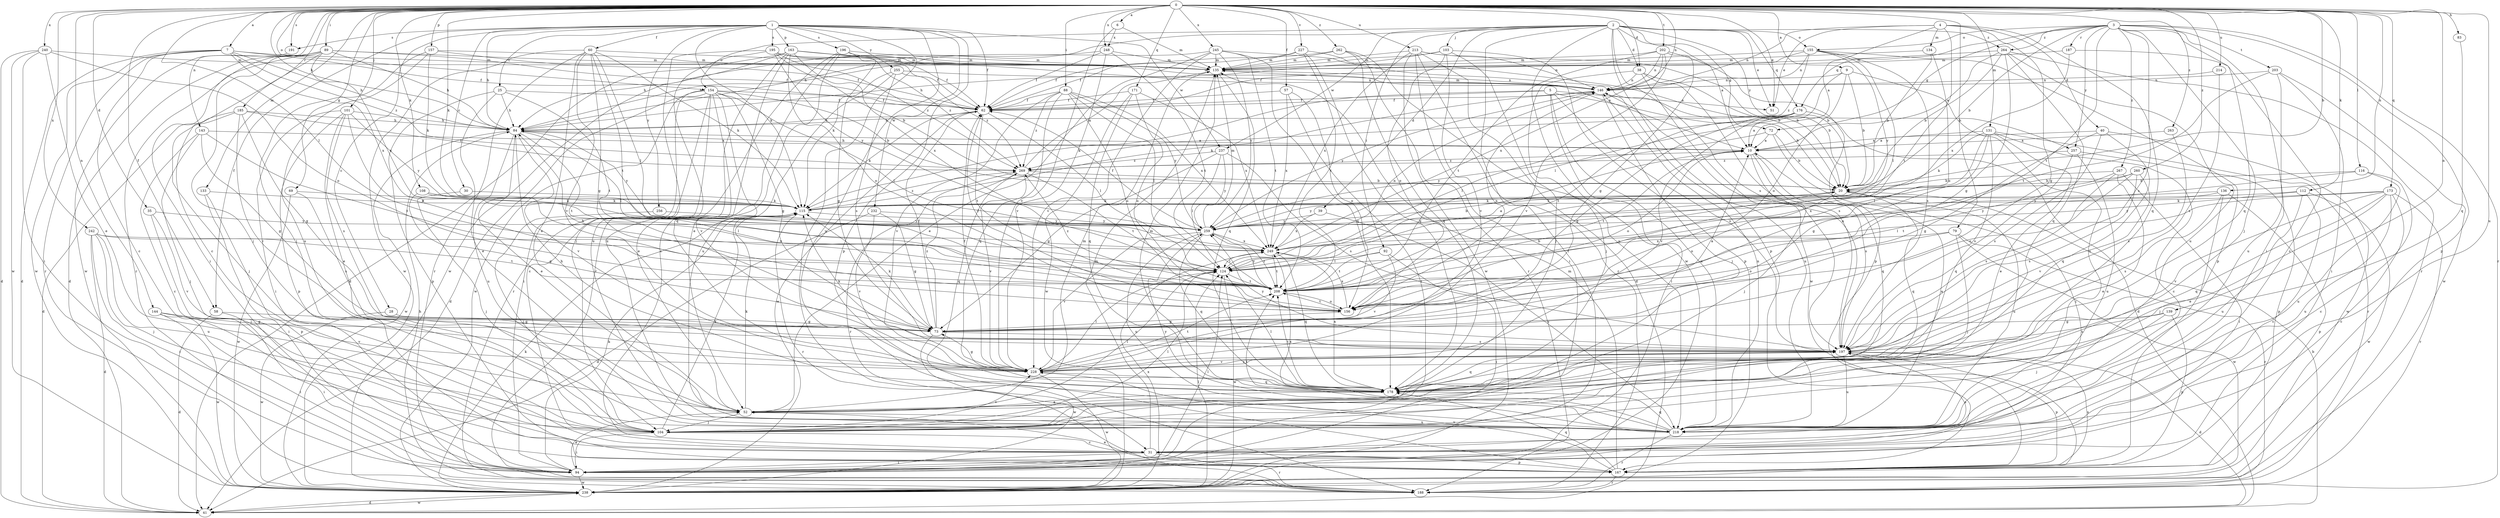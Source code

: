 strict digraph  {
0;
1;
2;
3;
4;
5;
6;
7;
9;
10;
20;
25;
28;
30;
31;
35;
38;
39;
40;
41;
51;
52;
57;
58;
60;
62;
69;
72;
73;
79;
83;
84;
88;
89;
92;
94;
101;
103;
104;
108;
112;
115;
116;
124;
131;
133;
134;
135;
136;
139;
143;
144;
146;
154;
155;
156;
157;
163;
167;
171;
173;
176;
178;
185;
187;
188;
191;
195;
196;
197;
202;
203;
208;
213;
214;
218;
227;
228;
232;
237;
238;
240;
242;
245;
248;
249;
255;
256;
257;
259;
260;
262;
263;
264;
267;
269;
0 -> 6  [label=a];
0 -> 7  [label=a];
0 -> 9  [label=a];
0 -> 20  [label=b];
0 -> 35  [label=d];
0 -> 38  [label=d];
0 -> 51  [label=e];
0 -> 57  [label=f];
0 -> 58  [label=f];
0 -> 69  [label=g];
0 -> 79  [label=h];
0 -> 83  [label=h];
0 -> 84  [label=h];
0 -> 88  [label=i];
0 -> 89  [label=i];
0 -> 101  [label=j];
0 -> 108  [label=k];
0 -> 112  [label=k];
0 -> 115  [label=k];
0 -> 116  [label=l];
0 -> 124  [label=l];
0 -> 131  [label=m];
0 -> 133  [label=m];
0 -> 136  [label=n];
0 -> 139  [label=n];
0 -> 143  [label=n];
0 -> 144  [label=n];
0 -> 146  [label=n];
0 -> 154  [label=o];
0 -> 157  [label=p];
0 -> 171  [label=q];
0 -> 173  [label=q];
0 -> 185  [label=r];
0 -> 191  [label=s];
0 -> 202  [label=t];
0 -> 213  [label=u];
0 -> 214  [label=u];
0 -> 218  [label=u];
0 -> 227  [label=v];
0 -> 240  [label=x];
0 -> 242  [label=x];
0 -> 245  [label=x];
0 -> 248  [label=x];
0 -> 260  [label=z];
0 -> 262  [label=z];
0 -> 263  [label=z];
1 -> 25  [label=c];
1 -> 28  [label=c];
1 -> 30  [label=c];
1 -> 31  [label=c];
1 -> 58  [label=f];
1 -> 60  [label=f];
1 -> 62  [label=f];
1 -> 84  [label=h];
1 -> 115  [label=k];
1 -> 163  [label=p];
1 -> 167  [label=p];
1 -> 191  [label=s];
1 -> 195  [label=s];
1 -> 196  [label=s];
1 -> 218  [label=u];
1 -> 232  [label=w];
1 -> 237  [label=w];
1 -> 255  [label=y];
1 -> 256  [label=y];
2 -> 10  [label=a];
2 -> 38  [label=d];
2 -> 39  [label=d];
2 -> 51  [label=e];
2 -> 72  [label=g];
2 -> 84  [label=h];
2 -> 92  [label=i];
2 -> 94  [label=i];
2 -> 103  [label=j];
2 -> 154  [label=o];
2 -> 155  [label=o];
2 -> 167  [label=p];
2 -> 176  [label=q];
2 -> 197  [label=s];
2 -> 237  [label=w];
2 -> 238  [label=w];
2 -> 257  [label=y];
2 -> 264  [label=z];
3 -> 20  [label=b];
3 -> 72  [label=g];
3 -> 94  [label=i];
3 -> 104  [label=j];
3 -> 155  [label=o];
3 -> 167  [label=p];
3 -> 176  [label=q];
3 -> 178  [label=q];
3 -> 187  [label=r];
3 -> 188  [label=r];
3 -> 197  [label=s];
3 -> 203  [label=t];
3 -> 208  [label=t];
3 -> 257  [label=y];
3 -> 264  [label=z];
3 -> 267  [label=z];
4 -> 10  [label=a];
4 -> 40  [label=d];
4 -> 51  [label=e];
4 -> 73  [label=g];
4 -> 134  [label=m];
4 -> 146  [label=n];
4 -> 178  [label=q];
4 -> 208  [label=t];
5 -> 20  [label=b];
5 -> 51  [label=e];
5 -> 62  [label=f];
5 -> 94  [label=i];
5 -> 115  [label=k];
5 -> 197  [label=s];
5 -> 218  [label=u];
6 -> 135  [label=m];
6 -> 228  [label=v];
6 -> 248  [label=x];
7 -> 31  [label=c];
7 -> 41  [label=d];
7 -> 62  [label=f];
7 -> 84  [label=h];
7 -> 135  [label=m];
7 -> 188  [label=r];
7 -> 238  [label=w];
7 -> 249  [label=x];
7 -> 269  [label=z];
9 -> 20  [label=b];
9 -> 124  [label=l];
9 -> 146  [label=n];
9 -> 156  [label=o];
9 -> 218  [label=u];
10 -> 84  [label=h];
10 -> 104  [label=j];
10 -> 156  [label=o];
10 -> 178  [label=q];
10 -> 197  [label=s];
10 -> 208  [label=t];
10 -> 269  [label=z];
20 -> 115  [label=k];
20 -> 156  [label=o];
20 -> 178  [label=q];
20 -> 218  [label=u];
20 -> 259  [label=y];
25 -> 52  [label=e];
25 -> 62  [label=f];
25 -> 84  [label=h];
25 -> 167  [label=p];
25 -> 208  [label=t];
28 -> 73  [label=g];
28 -> 238  [label=w];
30 -> 104  [label=j];
30 -> 115  [label=k];
31 -> 94  [label=i];
31 -> 135  [label=m];
31 -> 167  [label=p];
31 -> 188  [label=r];
31 -> 197  [label=s];
35 -> 104  [label=j];
35 -> 228  [label=v];
35 -> 259  [label=y];
38 -> 20  [label=b];
38 -> 104  [label=j];
38 -> 146  [label=n];
38 -> 197  [label=s];
38 -> 238  [label=w];
39 -> 218  [label=u];
39 -> 249  [label=x];
39 -> 259  [label=y];
40 -> 10  [label=a];
40 -> 73  [label=g];
40 -> 178  [label=q];
40 -> 197  [label=s];
40 -> 238  [label=w];
41 -> 20  [label=b];
41 -> 238  [label=w];
52 -> 104  [label=j];
52 -> 115  [label=k];
52 -> 124  [label=l];
52 -> 135  [label=m];
52 -> 218  [label=u];
57 -> 62  [label=f];
57 -> 94  [label=i];
57 -> 156  [label=o];
57 -> 249  [label=x];
58 -> 41  [label=d];
58 -> 73  [label=g];
58 -> 94  [label=i];
60 -> 52  [label=e];
60 -> 73  [label=g];
60 -> 115  [label=k];
60 -> 124  [label=l];
60 -> 135  [label=m];
60 -> 188  [label=r];
60 -> 208  [label=t];
60 -> 228  [label=v];
60 -> 238  [label=w];
62 -> 84  [label=h];
62 -> 115  [label=k];
62 -> 124  [label=l];
62 -> 208  [label=t];
62 -> 238  [label=w];
69 -> 115  [label=k];
69 -> 197  [label=s];
69 -> 238  [label=w];
72 -> 10  [label=a];
72 -> 20  [label=b];
72 -> 94  [label=i];
72 -> 259  [label=y];
73 -> 10  [label=a];
73 -> 62  [label=f];
73 -> 115  [label=k];
73 -> 197  [label=s];
73 -> 238  [label=w];
73 -> 269  [label=z];
79 -> 104  [label=j];
79 -> 156  [label=o];
79 -> 188  [label=r];
79 -> 238  [label=w];
79 -> 249  [label=x];
83 -> 178  [label=q];
84 -> 10  [label=a];
84 -> 52  [label=e];
84 -> 124  [label=l];
84 -> 208  [label=t];
84 -> 218  [label=u];
84 -> 228  [label=v];
84 -> 238  [label=w];
84 -> 259  [label=y];
88 -> 62  [label=f];
88 -> 124  [label=l];
88 -> 156  [label=o];
88 -> 178  [label=q];
88 -> 228  [label=v];
88 -> 249  [label=x];
88 -> 259  [label=y];
88 -> 269  [label=z];
89 -> 31  [label=c];
89 -> 41  [label=d];
89 -> 62  [label=f];
89 -> 84  [label=h];
89 -> 94  [label=i];
89 -> 104  [label=j];
89 -> 135  [label=m];
89 -> 188  [label=r];
89 -> 249  [label=x];
92 -> 94  [label=i];
92 -> 124  [label=l];
92 -> 208  [label=t];
92 -> 228  [label=v];
94 -> 52  [label=e];
94 -> 115  [label=k];
94 -> 124  [label=l];
94 -> 238  [label=w];
101 -> 52  [label=e];
101 -> 84  [label=h];
101 -> 94  [label=i];
101 -> 167  [label=p];
101 -> 197  [label=s];
101 -> 208  [label=t];
101 -> 259  [label=y];
103 -> 84  [label=h];
103 -> 104  [label=j];
103 -> 135  [label=m];
103 -> 156  [label=o];
103 -> 167  [label=p];
103 -> 228  [label=v];
104 -> 31  [label=c];
104 -> 94  [label=i];
104 -> 115  [label=k];
104 -> 124  [label=l];
104 -> 228  [label=v];
108 -> 73  [label=g];
108 -> 115  [label=k];
108 -> 124  [label=l];
112 -> 31  [label=c];
112 -> 115  [label=k];
112 -> 218  [label=u];
112 -> 238  [label=w];
112 -> 259  [label=y];
115 -> 188  [label=r];
115 -> 259  [label=y];
115 -> 269  [label=z];
116 -> 20  [label=b];
116 -> 31  [label=c];
116 -> 218  [label=u];
116 -> 259  [label=y];
124 -> 10  [label=a];
124 -> 146  [label=n];
124 -> 208  [label=t];
124 -> 238  [label=w];
131 -> 10  [label=a];
131 -> 31  [label=c];
131 -> 52  [label=e];
131 -> 73  [label=g];
131 -> 115  [label=k];
131 -> 124  [label=l];
131 -> 188  [label=r];
131 -> 197  [label=s];
133 -> 94  [label=i];
133 -> 115  [label=k];
133 -> 167  [label=p];
134 -> 20  [label=b];
134 -> 135  [label=m];
134 -> 156  [label=o];
135 -> 146  [label=n];
135 -> 178  [label=q];
136 -> 104  [label=j];
136 -> 115  [label=k];
136 -> 167  [label=p];
136 -> 197  [label=s];
136 -> 259  [label=y];
139 -> 73  [label=g];
139 -> 104  [label=j];
139 -> 167  [label=p];
139 -> 197  [label=s];
143 -> 10  [label=a];
143 -> 31  [label=c];
143 -> 73  [label=g];
143 -> 104  [label=j];
143 -> 208  [label=t];
144 -> 73  [label=g];
144 -> 94  [label=i];
144 -> 228  [label=v];
144 -> 238  [label=w];
146 -> 62  [label=f];
146 -> 104  [label=j];
146 -> 115  [label=k];
146 -> 135  [label=m];
146 -> 218  [label=u];
146 -> 259  [label=y];
154 -> 20  [label=b];
154 -> 31  [label=c];
154 -> 41  [label=d];
154 -> 52  [label=e];
154 -> 62  [label=f];
154 -> 73  [label=g];
154 -> 94  [label=i];
154 -> 124  [label=l];
154 -> 188  [label=r];
154 -> 228  [label=v];
154 -> 238  [label=w];
155 -> 62  [label=f];
155 -> 124  [label=l];
155 -> 135  [label=m];
155 -> 146  [label=n];
155 -> 167  [label=p];
155 -> 197  [label=s];
155 -> 259  [label=y];
155 -> 269  [label=z];
156 -> 62  [label=f];
156 -> 73  [label=g];
156 -> 84  [label=h];
156 -> 146  [label=n];
156 -> 208  [label=t];
156 -> 249  [label=x];
157 -> 62  [label=f];
157 -> 104  [label=j];
157 -> 115  [label=k];
157 -> 135  [label=m];
157 -> 218  [label=u];
163 -> 41  [label=d];
163 -> 62  [label=f];
163 -> 135  [label=m];
163 -> 156  [label=o];
163 -> 178  [label=q];
163 -> 218  [label=u];
163 -> 238  [label=w];
163 -> 249  [label=x];
163 -> 269  [label=z];
167 -> 52  [label=e];
167 -> 135  [label=m];
167 -> 178  [label=q];
167 -> 188  [label=r];
167 -> 197  [label=s];
167 -> 228  [label=v];
171 -> 62  [label=f];
171 -> 156  [label=o];
171 -> 178  [label=q];
171 -> 238  [label=w];
171 -> 249  [label=x];
173 -> 31  [label=c];
173 -> 52  [label=e];
173 -> 115  [label=k];
173 -> 124  [label=l];
173 -> 178  [label=q];
173 -> 188  [label=r];
173 -> 218  [label=u];
173 -> 228  [label=v];
176 -> 10  [label=a];
176 -> 41  [label=d];
176 -> 73  [label=g];
176 -> 84  [label=h];
176 -> 124  [label=l];
176 -> 208  [label=t];
176 -> 228  [label=v];
178 -> 52  [label=e];
178 -> 84  [label=h];
178 -> 124  [label=l];
178 -> 135  [label=m];
178 -> 208  [label=t];
178 -> 249  [label=x];
185 -> 41  [label=d];
185 -> 73  [label=g];
185 -> 84  [label=h];
185 -> 104  [label=j];
185 -> 228  [label=v];
185 -> 269  [label=z];
187 -> 31  [label=c];
187 -> 135  [label=m];
187 -> 249  [label=x];
188 -> 84  [label=h];
191 -> 238  [label=w];
195 -> 10  [label=a];
195 -> 20  [label=b];
195 -> 62  [label=f];
195 -> 104  [label=j];
195 -> 135  [label=m];
195 -> 218  [label=u];
195 -> 259  [label=y];
195 -> 269  [label=z];
196 -> 31  [label=c];
196 -> 52  [label=e];
196 -> 115  [label=k];
196 -> 135  [label=m];
196 -> 146  [label=n];
196 -> 188  [label=r];
197 -> 41  [label=d];
197 -> 115  [label=k];
197 -> 146  [label=n];
197 -> 167  [label=p];
197 -> 178  [label=q];
197 -> 218  [label=u];
197 -> 228  [label=v];
197 -> 259  [label=y];
202 -> 73  [label=g];
202 -> 135  [label=m];
202 -> 146  [label=n];
202 -> 167  [label=p];
202 -> 208  [label=t];
202 -> 228  [label=v];
202 -> 249  [label=x];
203 -> 94  [label=i];
203 -> 146  [label=n];
203 -> 208  [label=t];
203 -> 218  [label=u];
203 -> 238  [label=w];
208 -> 20  [label=b];
208 -> 156  [label=o];
208 -> 259  [label=y];
208 -> 269  [label=z];
213 -> 20  [label=b];
213 -> 41  [label=d];
213 -> 94  [label=i];
213 -> 135  [label=m];
213 -> 146  [label=n];
213 -> 188  [label=r];
213 -> 238  [label=w];
213 -> 249  [label=x];
214 -> 146  [label=n];
214 -> 197  [label=s];
218 -> 10  [label=a];
218 -> 146  [label=n];
218 -> 178  [label=q];
218 -> 188  [label=r];
218 -> 208  [label=t];
218 -> 249  [label=x];
218 -> 259  [label=y];
227 -> 20  [label=b];
227 -> 62  [label=f];
227 -> 135  [label=m];
227 -> 178  [label=q];
227 -> 208  [label=t];
228 -> 62  [label=f];
228 -> 73  [label=g];
228 -> 124  [label=l];
228 -> 178  [label=q];
228 -> 197  [label=s];
228 -> 208  [label=t];
228 -> 238  [label=w];
232 -> 41  [label=d];
232 -> 73  [label=g];
232 -> 228  [label=v];
232 -> 259  [label=y];
237 -> 73  [label=g];
237 -> 124  [label=l];
237 -> 197  [label=s];
237 -> 259  [label=y];
237 -> 269  [label=z];
238 -> 41  [label=d];
238 -> 115  [label=k];
238 -> 124  [label=l];
238 -> 249  [label=x];
240 -> 41  [label=d];
240 -> 52  [label=e];
240 -> 94  [label=i];
240 -> 135  [label=m];
240 -> 156  [label=o];
240 -> 238  [label=w];
242 -> 41  [label=d];
242 -> 94  [label=i];
242 -> 104  [label=j];
242 -> 208  [label=t];
242 -> 218  [label=u];
242 -> 249  [label=x];
245 -> 20  [label=b];
245 -> 52  [label=e];
245 -> 84  [label=h];
245 -> 135  [label=m];
245 -> 178  [label=q];
245 -> 208  [label=t];
245 -> 228  [label=v];
245 -> 259  [label=y];
248 -> 62  [label=f];
248 -> 84  [label=h];
248 -> 135  [label=m];
248 -> 208  [label=t];
248 -> 228  [label=v];
249 -> 124  [label=l];
249 -> 178  [label=q];
249 -> 208  [label=t];
255 -> 73  [label=g];
255 -> 146  [label=n];
255 -> 197  [label=s];
255 -> 218  [label=u];
255 -> 269  [label=z];
256 -> 104  [label=j];
256 -> 259  [label=y];
257 -> 167  [label=p];
257 -> 178  [label=q];
257 -> 218  [label=u];
257 -> 269  [label=z];
259 -> 20  [label=b];
259 -> 62  [label=f];
259 -> 135  [label=m];
259 -> 178  [label=q];
259 -> 208  [label=t];
259 -> 218  [label=u];
259 -> 228  [label=v];
259 -> 249  [label=x];
260 -> 20  [label=b];
260 -> 156  [label=o];
260 -> 197  [label=s];
260 -> 208  [label=t];
260 -> 228  [label=v];
262 -> 62  [label=f];
262 -> 135  [label=m];
262 -> 178  [label=q];
262 -> 188  [label=r];
262 -> 218  [label=u];
263 -> 10  [label=a];
263 -> 197  [label=s];
264 -> 10  [label=a];
264 -> 20  [label=b];
264 -> 73  [label=g];
264 -> 135  [label=m];
264 -> 178  [label=q];
264 -> 188  [label=r];
264 -> 218  [label=u];
267 -> 20  [label=b];
267 -> 52  [label=e];
267 -> 94  [label=i];
267 -> 197  [label=s];
267 -> 249  [label=x];
269 -> 20  [label=b];
269 -> 135  [label=m];
269 -> 178  [label=q];
269 -> 188  [label=r];
269 -> 208  [label=t];
269 -> 228  [label=v];
}
